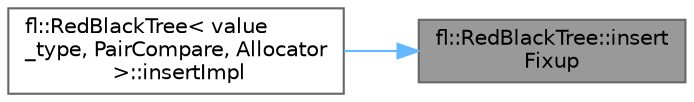 digraph "fl::RedBlackTree::insertFixup"
{
 // INTERACTIVE_SVG=YES
 // LATEX_PDF_SIZE
  bgcolor="transparent";
  edge [fontname=Helvetica,fontsize=10,labelfontname=Helvetica,labelfontsize=10];
  node [fontname=Helvetica,fontsize=10,shape=box,height=0.2,width=0.4];
  rankdir="RL";
  Node1 [id="Node000001",label="fl::RedBlackTree::insert\lFixup",height=0.2,width=0.4,color="gray40", fillcolor="grey60", style="filled", fontcolor="black",tooltip=" "];
  Node1 -> Node2 [id="edge1_Node000001_Node000002",dir="back",color="steelblue1",style="solid",tooltip=" "];
  Node2 [id="Node000002",label="fl::RedBlackTree\< value\l_type, PairCompare, Allocator\l \>::insertImpl",height=0.2,width=0.4,color="grey40", fillcolor="white", style="filled",URL="$dd/d28/classfl_1_1_red_black_tree_a92ef3a29c585143a00d42a8b5f27703c.html#a92ef3a29c585143a00d42a8b5f27703c",tooltip=" "];
}
